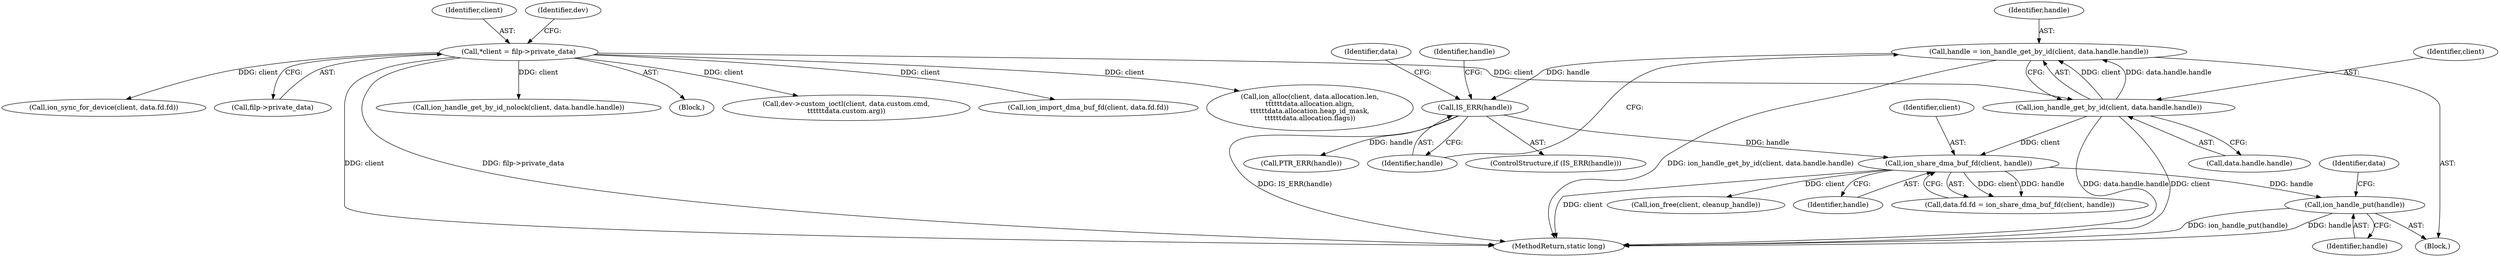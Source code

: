 digraph "0_linux_9590232bb4f4cc824f3425a6e1349afbe6d6d2b7_2@pointer" {
"1000273" [label="(Call,ion_handle_put(handle))"];
"1000270" [label="(Call,ion_share_dma_buf_fd(client, handle))"];
"1000251" [label="(Call,ion_handle_get_by_id(client, data.handle.handle))"];
"1000106" [label="(Call,*client = filp->private_data)"];
"1000259" [label="(Call,IS_ERR(handle))"];
"1000249" [label="(Call,handle = ion_handle_get_by_id(client, data.handle.handle))"];
"1000379" [label="(Call,ion_free(client, cleanup_handle))"];
"1000270" [label="(Call,ion_share_dma_buf_fd(client, handle))"];
"1000249" [label="(Call,handle = ion_handle_get_by_id(client, data.handle.handle))"];
"1000113" [label="(Identifier,dev)"];
"1000258" [label="(ControlStructure,if (IS_ERR(handle)))"];
"1000296" [label="(Call,ion_import_dma_buf_fd(client, data.fd.fd))"];
"1000164" [label="(Call,ion_alloc(client, data.allocation.len,\n\t\t\t\t\t\tdata.allocation.align,\n\t\t\t\t\t\tdata.allocation.heap_id_mask,\n\t\t\t\t\t\tdata.allocation.flags))"];
"1000247" [label="(Block,)"];
"1000271" [label="(Identifier,client)"];
"1000250" [label="(Identifier,handle)"];
"1000273" [label="(Call,ion_handle_put(handle))"];
"1000325" [label="(Call,ion_sync_for_device(client, data.fd.fd))"];
"1000253" [label="(Call,data.handle.handle)"];
"1000252" [label="(Identifier,client)"];
"1000108" [label="(Call,filp->private_data)"];
"1000263" [label="(Identifier,handle)"];
"1000259" [label="(Call,IS_ERR(handle))"];
"1000387" [label="(MethodReturn,static long)"];
"1000106" [label="(Call,*client = filp->private_data)"];
"1000267" [label="(Identifier,data)"];
"1000274" [label="(Identifier,handle)"];
"1000251" [label="(Call,ion_handle_get_by_id(client, data.handle.handle))"];
"1000215" [label="(Call,ion_handle_get_by_id_nolock(client, data.handle.handle))"];
"1000264" [label="(Call,data.fd.fd = ion_share_dma_buf_fd(client, handle))"];
"1000272" [label="(Identifier,handle)"];
"1000279" [label="(Identifier,data)"];
"1000107" [label="(Identifier,client)"];
"1000260" [label="(Identifier,handle)"];
"1000104" [label="(Block,)"];
"1000345" [label="(Call,dev->custom_ioctl(client, data.custom.cmd,\n\t\t\t\t\t\tdata.custom.arg))"];
"1000262" [label="(Call,PTR_ERR(handle))"];
"1000273" -> "1000247"  [label="AST: "];
"1000273" -> "1000274"  [label="CFG: "];
"1000274" -> "1000273"  [label="AST: "];
"1000279" -> "1000273"  [label="CFG: "];
"1000273" -> "1000387"  [label="DDG: handle"];
"1000273" -> "1000387"  [label="DDG: ion_handle_put(handle)"];
"1000270" -> "1000273"  [label="DDG: handle"];
"1000270" -> "1000264"  [label="AST: "];
"1000270" -> "1000272"  [label="CFG: "];
"1000271" -> "1000270"  [label="AST: "];
"1000272" -> "1000270"  [label="AST: "];
"1000264" -> "1000270"  [label="CFG: "];
"1000270" -> "1000387"  [label="DDG: client"];
"1000270" -> "1000264"  [label="DDG: client"];
"1000270" -> "1000264"  [label="DDG: handle"];
"1000251" -> "1000270"  [label="DDG: client"];
"1000259" -> "1000270"  [label="DDG: handle"];
"1000270" -> "1000379"  [label="DDG: client"];
"1000251" -> "1000249"  [label="AST: "];
"1000251" -> "1000253"  [label="CFG: "];
"1000252" -> "1000251"  [label="AST: "];
"1000253" -> "1000251"  [label="AST: "];
"1000249" -> "1000251"  [label="CFG: "];
"1000251" -> "1000387"  [label="DDG: data.handle.handle"];
"1000251" -> "1000387"  [label="DDG: client"];
"1000251" -> "1000249"  [label="DDG: client"];
"1000251" -> "1000249"  [label="DDG: data.handle.handle"];
"1000106" -> "1000251"  [label="DDG: client"];
"1000106" -> "1000104"  [label="AST: "];
"1000106" -> "1000108"  [label="CFG: "];
"1000107" -> "1000106"  [label="AST: "];
"1000108" -> "1000106"  [label="AST: "];
"1000113" -> "1000106"  [label="CFG: "];
"1000106" -> "1000387"  [label="DDG: filp->private_data"];
"1000106" -> "1000387"  [label="DDG: client"];
"1000106" -> "1000164"  [label="DDG: client"];
"1000106" -> "1000215"  [label="DDG: client"];
"1000106" -> "1000296"  [label="DDG: client"];
"1000106" -> "1000325"  [label="DDG: client"];
"1000106" -> "1000345"  [label="DDG: client"];
"1000259" -> "1000258"  [label="AST: "];
"1000259" -> "1000260"  [label="CFG: "];
"1000260" -> "1000259"  [label="AST: "];
"1000263" -> "1000259"  [label="CFG: "];
"1000267" -> "1000259"  [label="CFG: "];
"1000259" -> "1000387"  [label="DDG: IS_ERR(handle)"];
"1000249" -> "1000259"  [label="DDG: handle"];
"1000259" -> "1000262"  [label="DDG: handle"];
"1000249" -> "1000247"  [label="AST: "];
"1000250" -> "1000249"  [label="AST: "];
"1000260" -> "1000249"  [label="CFG: "];
"1000249" -> "1000387"  [label="DDG: ion_handle_get_by_id(client, data.handle.handle)"];
}
